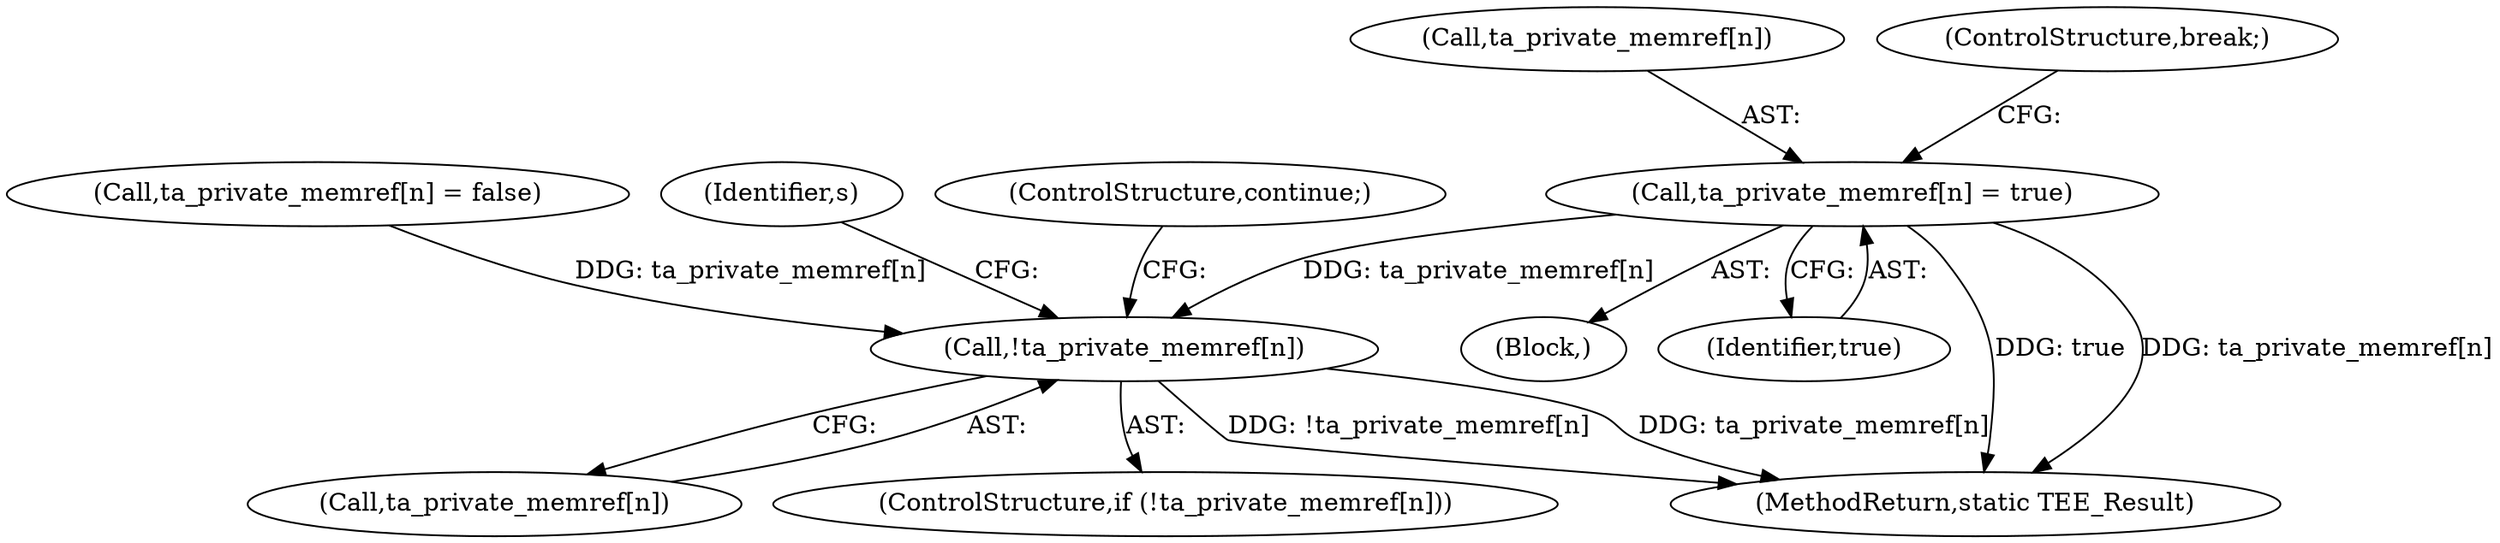 digraph "0_optee_os_d5c5b0b77b2b589666024d219a8007b3f5b6faeb@array" {
"1000263" [label="(Call,ta_private_memref[n] = true)"];
"1000337" [label="(Call,!ta_private_memref[n])"];
"1000337" [label="(Call,!ta_private_memref[n])"];
"1000336" [label="(ControlStructure,if (!ta_private_memref[n]))"];
"1000195" [label="(Call,ta_private_memref[n] = false)"];
"1000264" [label="(Call,ta_private_memref[n])"];
"1000492" [label="(MethodReturn,static TEE_Result)"];
"1000268" [label="(ControlStructure,break;)"];
"1000338" [label="(Call,ta_private_memref[n])"];
"1000343" [label="(Identifier,s)"];
"1000341" [label="(ControlStructure,continue;)"];
"1000263" [label="(Call,ta_private_memref[n] = true)"];
"1000248" [label="(Block,)"];
"1000267" [label="(Identifier,true)"];
"1000263" -> "1000248"  [label="AST: "];
"1000263" -> "1000267"  [label="CFG: "];
"1000264" -> "1000263"  [label="AST: "];
"1000267" -> "1000263"  [label="AST: "];
"1000268" -> "1000263"  [label="CFG: "];
"1000263" -> "1000492"  [label="DDG: true"];
"1000263" -> "1000492"  [label="DDG: ta_private_memref[n]"];
"1000263" -> "1000337"  [label="DDG: ta_private_memref[n]"];
"1000337" -> "1000336"  [label="AST: "];
"1000337" -> "1000338"  [label="CFG: "];
"1000338" -> "1000337"  [label="AST: "];
"1000341" -> "1000337"  [label="CFG: "];
"1000343" -> "1000337"  [label="CFG: "];
"1000337" -> "1000492"  [label="DDG: ta_private_memref[n]"];
"1000337" -> "1000492"  [label="DDG: !ta_private_memref[n]"];
"1000195" -> "1000337"  [label="DDG: ta_private_memref[n]"];
}
